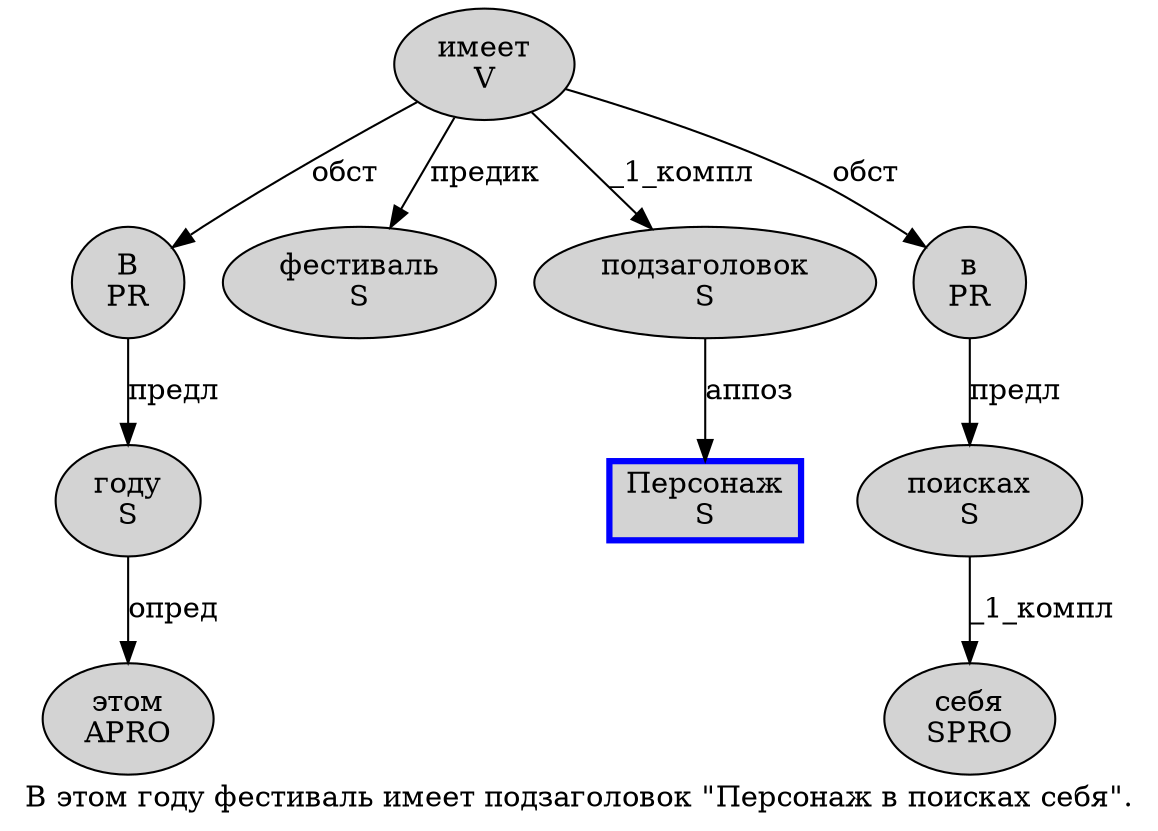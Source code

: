 digraph SENTENCE_693 {
	graph [label="В этом году фестиваль имеет подзаголовок \"Персонаж в поисках себя\"."]
	node [style=filled]
		0 [label="В
PR" color="" fillcolor=lightgray penwidth=1 shape=ellipse]
		1 [label="этом
APRO" color="" fillcolor=lightgray penwidth=1 shape=ellipse]
		2 [label="году
S" color="" fillcolor=lightgray penwidth=1 shape=ellipse]
		3 [label="фестиваль
S" color="" fillcolor=lightgray penwidth=1 shape=ellipse]
		4 [label="имеет
V" color="" fillcolor=lightgray penwidth=1 shape=ellipse]
		5 [label="подзаголовок
S" color="" fillcolor=lightgray penwidth=1 shape=ellipse]
		7 [label="Персонаж
S" color=blue fillcolor=lightgray penwidth=3 shape=box]
		8 [label="в
PR" color="" fillcolor=lightgray penwidth=1 shape=ellipse]
		9 [label="поисках
S" color="" fillcolor=lightgray penwidth=1 shape=ellipse]
		10 [label="себя
SPRO" color="" fillcolor=lightgray penwidth=1 shape=ellipse]
			4 -> 0 [label="обст"]
			4 -> 3 [label="предик"]
			4 -> 5 [label="_1_компл"]
			4 -> 8 [label="обст"]
			5 -> 7 [label="аппоз"]
			2 -> 1 [label="опред"]
			0 -> 2 [label="предл"]
			8 -> 9 [label="предл"]
			9 -> 10 [label="_1_компл"]
}